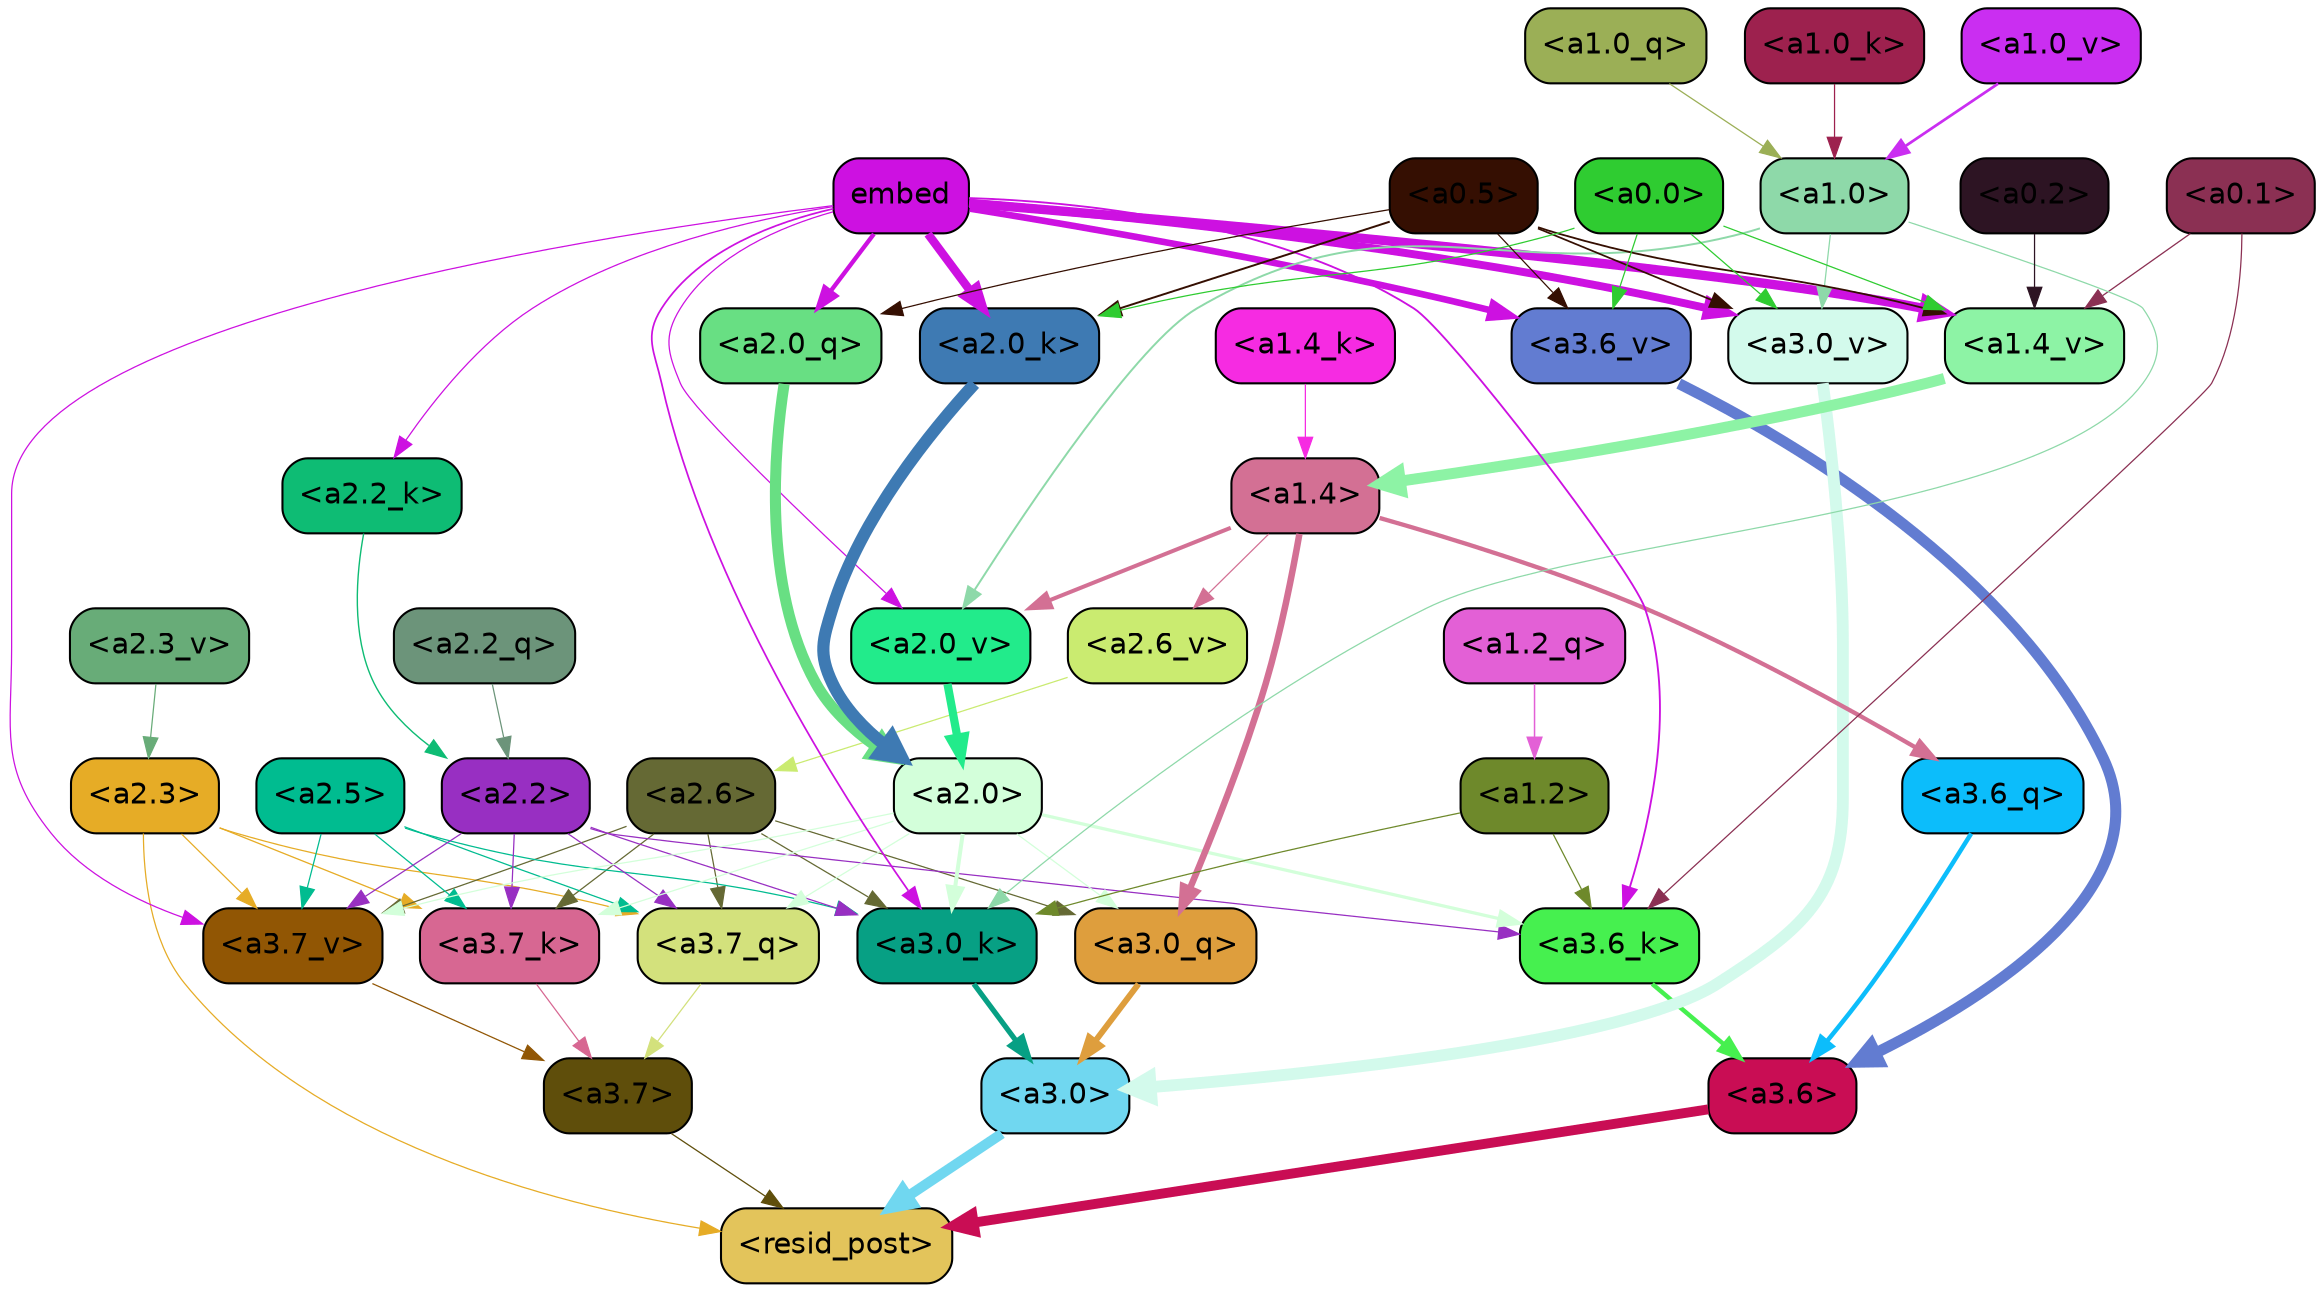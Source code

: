 strict digraph "" {
	graph [bgcolor=transparent,
		layout=dot,
		overlap=false,
		splines=true
	];
	"<a3.7>"	[color=black,
		fillcolor="#5f4e0b",
		fontname=Helvetica,
		shape=box,
		style="filled, rounded"];
	"<resid_post>"	[color=black,
		fillcolor="#e3c45b",
		fontname=Helvetica,
		shape=box,
		style="filled, rounded"];
	"<a3.7>" -> "<resid_post>"	[color="#5f4e0b",
		penwidth=0.6];
	"<a3.6>"	[color=black,
		fillcolor="#c90d54",
		fontname=Helvetica,
		shape=box,
		style="filled, rounded"];
	"<a3.6>" -> "<resid_post>"	[color="#c90d54",
		penwidth=4.751592040061951];
	"<a3.0>"	[color=black,
		fillcolor="#70d7f0",
		fontname=Helvetica,
		shape=box,
		style="filled, rounded"];
	"<a3.0>" -> "<resid_post>"	[color="#70d7f0",
		penwidth=4.904066681861877];
	"<a2.3>"	[color=black,
		fillcolor="#e6ac26",
		fontname=Helvetica,
		shape=box,
		style="filled, rounded"];
	"<a2.3>" -> "<resid_post>"	[color="#e6ac26",
		penwidth=0.6];
	"<a3.7_q>"	[color=black,
		fillcolor="#d3e17c",
		fontname=Helvetica,
		shape=box,
		style="filled, rounded"];
	"<a2.3>" -> "<a3.7_q>"	[color="#e6ac26",
		penwidth=0.6];
	"<a3.7_k>"	[color=black,
		fillcolor="#d76792",
		fontname=Helvetica,
		shape=box,
		style="filled, rounded"];
	"<a2.3>" -> "<a3.7_k>"	[color="#e6ac26",
		penwidth=0.6069068089127541];
	"<a3.7_v>"	[color=black,
		fillcolor="#915604",
		fontname=Helvetica,
		shape=box,
		style="filled, rounded"];
	"<a2.3>" -> "<a3.7_v>"	[color="#e6ac26",
		penwidth=0.6];
	"<a3.7_q>" -> "<a3.7>"	[color="#d3e17c",
		penwidth=0.6];
	"<a3.6_q>"	[color=black,
		fillcolor="#0cbdfb",
		fontname=Helvetica,
		shape=box,
		style="filled, rounded"];
	"<a3.6_q>" -> "<a3.6>"	[color="#0cbdfb",
		penwidth=2.160832464694977];
	"<a3.0_q>"	[color=black,
		fillcolor="#de9e3d",
		fontname=Helvetica,
		shape=box,
		style="filled, rounded"];
	"<a3.0_q>" -> "<a3.0>"	[color="#de9e3d",
		penwidth=2.870753765106201];
	"<a3.7_k>" -> "<a3.7>"	[color="#d76792",
		penwidth=0.6];
	"<a3.6_k>"	[color=black,
		fillcolor="#46f04f",
		fontname=Helvetica,
		shape=box,
		style="filled, rounded"];
	"<a3.6_k>" -> "<a3.6>"	[color="#46f04f",
		penwidth=2.13908451795578];
	"<a3.0_k>"	[color=black,
		fillcolor="#07a084",
		fontname=Helvetica,
		shape=box,
		style="filled, rounded"];
	"<a3.0_k>" -> "<a3.0>"	[color="#07a084",
		penwidth=2.520303964614868];
	"<a3.7_v>" -> "<a3.7>"	[color="#915604",
		penwidth=0.6];
	"<a3.6_v>"	[color=black,
		fillcolor="#627cd1",
		fontname=Helvetica,
		shape=box,
		style="filled, rounded"];
	"<a3.6_v>" -> "<a3.6>"	[color="#627cd1",
		penwidth=5.297133803367615];
	"<a3.0_v>"	[color=black,
		fillcolor="#d3faec",
		fontname=Helvetica,
		shape=box,
		style="filled, rounded"];
	"<a3.0_v>" -> "<a3.0>"	[color="#d3faec",
		penwidth=5.680712580680847];
	"<a2.6>"	[color=black,
		fillcolor="#656934",
		fontname=Helvetica,
		shape=box,
		style="filled, rounded"];
	"<a2.6>" -> "<a3.7_q>"	[color="#656934",
		penwidth=0.6];
	"<a2.6>" -> "<a3.0_q>"	[color="#656934",
		penwidth=0.6];
	"<a2.6>" -> "<a3.7_k>"	[color="#656934",
		penwidth=0.6];
	"<a2.6>" -> "<a3.0_k>"	[color="#656934",
		penwidth=0.6];
	"<a2.6>" -> "<a3.7_v>"	[color="#656934",
		penwidth=0.6];
	"<a2.5>"	[color=black,
		fillcolor="#00bc90",
		fontname=Helvetica,
		shape=box,
		style="filled, rounded"];
	"<a2.5>" -> "<a3.7_q>"	[color="#00bc90",
		penwidth=0.6];
	"<a2.5>" -> "<a3.7_k>"	[color="#00bc90",
		penwidth=0.6];
	"<a2.5>" -> "<a3.0_k>"	[color="#00bc90",
		penwidth=0.6];
	"<a2.5>" -> "<a3.7_v>"	[color="#00bc90",
		penwidth=0.6];
	"<a2.2>"	[color=black,
		fillcolor="#982fc2",
		fontname=Helvetica,
		shape=box,
		style="filled, rounded"];
	"<a2.2>" -> "<a3.7_q>"	[color="#982fc2",
		penwidth=0.6];
	"<a2.2>" -> "<a3.7_k>"	[color="#982fc2",
		penwidth=0.6];
	"<a2.2>" -> "<a3.6_k>"	[color="#982fc2",
		penwidth=0.6];
	"<a2.2>" -> "<a3.0_k>"	[color="#982fc2",
		penwidth=0.6];
	"<a2.2>" -> "<a3.7_v>"	[color="#982fc2",
		penwidth=0.6];
	"<a2.0>"	[color=black,
		fillcolor="#d3ffda",
		fontname=Helvetica,
		shape=box,
		style="filled, rounded"];
	"<a2.0>" -> "<a3.7_q>"	[color="#d3ffda",
		penwidth=0.6];
	"<a2.0>" -> "<a3.0_q>"	[color="#d3ffda",
		penwidth=0.6];
	"<a2.0>" -> "<a3.7_k>"	[color="#d3ffda",
		penwidth=0.6];
	"<a2.0>" -> "<a3.6_k>"	[color="#d3ffda",
		penwidth=1.564806342124939];
	"<a2.0>" -> "<a3.0_k>"	[color="#d3ffda",
		penwidth=1.9353990852832794];
	"<a2.0>" -> "<a3.7_v>"	[color="#d3ffda",
		penwidth=0.6];
	"<a1.4>"	[color=black,
		fillcolor="#d37094",
		fontname=Helvetica,
		shape=box,
		style="filled, rounded"];
	"<a1.4>" -> "<a3.6_q>"	[color="#d37094",
		penwidth=2.0727532356977463];
	"<a1.4>" -> "<a3.0_q>"	[color="#d37094",
		penwidth=3.1279823780059814];
	"<a2.6_v>"	[color=black,
		fillcolor="#caeb70",
		fontname=Helvetica,
		shape=box,
		style="filled, rounded"];
	"<a1.4>" -> "<a2.6_v>"	[color="#d37094",
		penwidth=0.6];
	"<a2.0_v>"	[color=black,
		fillcolor="#22eb8b",
		fontname=Helvetica,
		shape=box,
		style="filled, rounded"];
	"<a1.4>" -> "<a2.0_v>"	[color="#d37094",
		penwidth=1.9170897603034973];
	"<a1.2>"	[color=black,
		fillcolor="#6e892b",
		fontname=Helvetica,
		shape=box,
		style="filled, rounded"];
	"<a1.2>" -> "<a3.6_k>"	[color="#6e892b",
		penwidth=0.6];
	"<a1.2>" -> "<a3.0_k>"	[color="#6e892b",
		penwidth=0.6];
	"<a0.1>"	[color=black,
		fillcolor="#8b3053",
		fontname=Helvetica,
		shape=box,
		style="filled, rounded"];
	"<a0.1>" -> "<a3.6_k>"	[color="#8b3053",
		penwidth=0.6];
	"<a1.4_v>"	[color=black,
		fillcolor="#8df3a5",
		fontname=Helvetica,
		shape=box,
		style="filled, rounded"];
	"<a0.1>" -> "<a1.4_v>"	[color="#8b3053",
		penwidth=0.6202214732766151];
	embed	[color=black,
		fillcolor="#cd11e1",
		fontname=Helvetica,
		shape=box,
		style="filled, rounded"];
	embed -> "<a3.6_k>"	[color="#cd11e1",
		penwidth=0.8915999233722687];
	embed -> "<a3.0_k>"	[color="#cd11e1",
		penwidth=0.832088902592659];
	embed -> "<a3.7_v>"	[color="#cd11e1",
		penwidth=0.6];
	embed -> "<a3.6_v>"	[color="#cd11e1",
		penwidth=3.1840110421180725];
	embed -> "<a3.0_v>"	[color="#cd11e1",
		penwidth=3.8132747188210487];
	"<a2.0_q>"	[color=black,
		fillcolor="#68df83",
		fontname=Helvetica,
		shape=box,
		style="filled, rounded"];
	embed -> "<a2.0_q>"	[color="#cd11e1",
		penwidth=2.084651827812195];
	"<a2.2_k>"	[color=black,
		fillcolor="#0ebc74",
		fontname=Helvetica,
		shape=box,
		style="filled, rounded"];
	embed -> "<a2.2_k>"	[color="#cd11e1",
		penwidth=0.6];
	"<a2.0_k>"	[color=black,
		fillcolor="#3e7ab3",
		fontname=Helvetica,
		shape=box,
		style="filled, rounded"];
	embed -> "<a2.0_k>"	[color="#cd11e1",
		penwidth=4.084526404738426];
	embed -> "<a2.0_v>"	[color="#cd11e1",
		penwidth=0.6];
	embed -> "<a1.4_v>"	[color="#cd11e1",
		penwidth=4.4888065457344055];
	"<a1.0>"	[color=black,
		fillcolor="#8ed9a9",
		fontname=Helvetica,
		shape=box,
		style="filled, rounded"];
	"<a1.0>" -> "<a3.0_k>"	[color="#8ed9a9",
		penwidth=0.6];
	"<a1.0>" -> "<a3.0_v>"	[color="#8ed9a9",
		penwidth=0.6];
	"<a1.0>" -> "<a2.0_v>"	[color="#8ed9a9",
		penwidth=0.9450988052412868];
	"<a0.5>"	[color=black,
		fillcolor="#350f02",
		fontname=Helvetica,
		shape=box,
		style="filled, rounded"];
	"<a0.5>" -> "<a3.6_v>"	[color="#350f02",
		penwidth=0.6];
	"<a0.5>" -> "<a3.0_v>"	[color="#350f02",
		penwidth=0.8331108838319778];
	"<a0.5>" -> "<a2.0_q>"	[color="#350f02",
		penwidth=0.6];
	"<a0.5>" -> "<a2.0_k>"	[color="#350f02",
		penwidth=0.9412797391414642];
	"<a0.5>" -> "<a1.4_v>"	[color="#350f02",
		penwidth=0.8757842034101486];
	"<a0.0>"	[color=black,
		fillcolor="#2fcc31",
		fontname=Helvetica,
		shape=box,
		style="filled, rounded"];
	"<a0.0>" -> "<a3.6_v>"	[color="#2fcc31",
		penwidth=0.6];
	"<a0.0>" -> "<a3.0_v>"	[color="#2fcc31",
		penwidth=0.6];
	"<a0.0>" -> "<a2.0_k>"	[color="#2fcc31",
		penwidth=0.6];
	"<a0.0>" -> "<a1.4_v>"	[color="#2fcc31",
		penwidth=0.6];
	"<a2.2_q>"	[color=black,
		fillcolor="#6c947a",
		fontname=Helvetica,
		shape=box,
		style="filled, rounded"];
	"<a2.2_q>" -> "<a2.2>"	[color="#6c947a",
		penwidth=0.6];
	"<a2.0_q>" -> "<a2.0>"	[color="#68df83",
		penwidth=5.29856276512146];
	"<a2.2_k>" -> "<a2.2>"	[color="#0ebc74",
		penwidth=0.6722683310508728];
	"<a2.0_k>" -> "<a2.0>"	[color="#3e7ab3",
		penwidth=5.859246134757996];
	"<a2.6_v>" -> "<a2.6>"	[color="#caeb70",
		penwidth=0.6];
	"<a2.3_v>"	[color=black,
		fillcolor="#68ac78",
		fontname=Helvetica,
		shape=box,
		style="filled, rounded"];
	"<a2.3_v>" -> "<a2.3>"	[color="#68ac78",
		penwidth=0.6];
	"<a2.0_v>" -> "<a2.0>"	[color="#22eb8b",
		penwidth=3.9621697664260864];
	"<a1.2_q>"	[color=black,
		fillcolor="#e360d6",
		fontname=Helvetica,
		shape=box,
		style="filled, rounded"];
	"<a1.2_q>" -> "<a1.2>"	[color="#e360d6",
		penwidth=0.7185482024215162];
	"<a1.0_q>"	[color=black,
		fillcolor="#9baf56",
		fontname=Helvetica,
		shape=box,
		style="filled, rounded"];
	"<a1.0_q>" -> "<a1.0>"	[color="#9baf56",
		penwidth=0.6];
	"<a1.4_k>"	[color=black,
		fillcolor="#f62be2",
		fontname=Helvetica,
		shape=box,
		style="filled, rounded"];
	"<a1.4_k>" -> "<a1.4>"	[color="#f62be2",
		penwidth=0.6];
	"<a1.0_k>"	[color=black,
		fillcolor="#9d214e",
		fontname=Helvetica,
		shape=box,
		style="filled, rounded"];
	"<a1.0_k>" -> "<a1.0>"	[color="#9d214e",
		penwidth=0.6];
	"<a1.4_v>" -> "<a1.4>"	[color="#8df3a5",
		penwidth=5.280138969421387];
	"<a1.0_v>"	[color=black,
		fillcolor="#ca2ef1",
		fontname=Helvetica,
		shape=box,
		style="filled, rounded"];
	"<a1.0_v>" -> "<a1.0>"	[color="#ca2ef1",
		penwidth=1.318962275981903];
	"<a0.2>"	[color=black,
		fillcolor="#2d1423",
		fontname=Helvetica,
		shape=box,
		style="filled, rounded"];
	"<a0.2>" -> "<a1.4_v>"	[color="#2d1423",
		penwidth=0.6];
}
